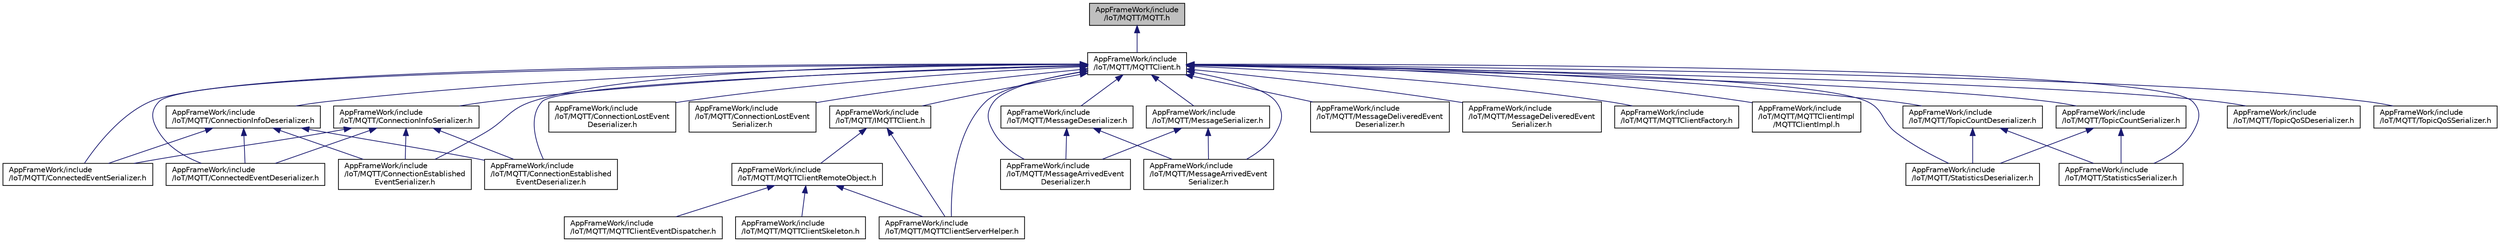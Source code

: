 digraph "AppFrameWork/include/IoT/MQTT/MQTT.h"
{
 // LATEX_PDF_SIZE
  edge [fontname="Helvetica",fontsize="10",labelfontname="Helvetica",labelfontsize="10"];
  node [fontname="Helvetica",fontsize="10",shape=record];
  Node1 [label="AppFrameWork/include\l/IoT/MQTT/MQTT.h",height=0.2,width=0.4,color="black", fillcolor="grey75", style="filled", fontcolor="black",tooltip=" "];
  Node1 -> Node2 [dir="back",color="midnightblue",fontsize="10",style="solid",fontname="Helvetica"];
  Node2 [label="AppFrameWork/include\l/IoT/MQTT/MQTTClient.h",height=0.2,width=0.4,color="black", fillcolor="white", style="filled",URL="$MQTTClient_8h.html",tooltip=" "];
  Node2 -> Node3 [dir="back",color="midnightblue",fontsize="10",style="solid",fontname="Helvetica"];
  Node3 [label="AppFrameWork/include\l/IoT/MQTT/ConnectedEventDeserializer.h",height=0.2,width=0.4,color="black", fillcolor="white", style="filled",URL="$ConnectedEventDeserializer_8h.html",tooltip=" "];
  Node2 -> Node4 [dir="back",color="midnightblue",fontsize="10",style="solid",fontname="Helvetica"];
  Node4 [label="AppFrameWork/include\l/IoT/MQTT/ConnectedEventSerializer.h",height=0.2,width=0.4,color="black", fillcolor="white", style="filled",URL="$ConnectedEventSerializer_8h.html",tooltip=" "];
  Node2 -> Node5 [dir="back",color="midnightblue",fontsize="10",style="solid",fontname="Helvetica"];
  Node5 [label="AppFrameWork/include\l/IoT/MQTT/ConnectionEstablished\lEventDeserializer.h",height=0.2,width=0.4,color="black", fillcolor="white", style="filled",URL="$ConnectionEstablishedEventDeserializer_8h.html",tooltip=" "];
  Node2 -> Node6 [dir="back",color="midnightblue",fontsize="10",style="solid",fontname="Helvetica"];
  Node6 [label="AppFrameWork/include\l/IoT/MQTT/ConnectionEstablished\lEventSerializer.h",height=0.2,width=0.4,color="black", fillcolor="white", style="filled",URL="$ConnectionEstablishedEventSerializer_8h.html",tooltip=" "];
  Node2 -> Node7 [dir="back",color="midnightblue",fontsize="10",style="solid",fontname="Helvetica"];
  Node7 [label="AppFrameWork/include\l/IoT/MQTT/ConnectionInfoDeserializer.h",height=0.2,width=0.4,color="black", fillcolor="white", style="filled",URL="$ConnectionInfoDeserializer_8h.html",tooltip=" "];
  Node7 -> Node3 [dir="back",color="midnightblue",fontsize="10",style="solid",fontname="Helvetica"];
  Node7 -> Node4 [dir="back",color="midnightblue",fontsize="10",style="solid",fontname="Helvetica"];
  Node7 -> Node5 [dir="back",color="midnightblue",fontsize="10",style="solid",fontname="Helvetica"];
  Node7 -> Node6 [dir="back",color="midnightblue",fontsize="10",style="solid",fontname="Helvetica"];
  Node2 -> Node8 [dir="back",color="midnightblue",fontsize="10",style="solid",fontname="Helvetica"];
  Node8 [label="AppFrameWork/include\l/IoT/MQTT/ConnectionInfoSerializer.h",height=0.2,width=0.4,color="black", fillcolor="white", style="filled",URL="$ConnectionInfoSerializer_8h.html",tooltip=" "];
  Node8 -> Node3 [dir="back",color="midnightblue",fontsize="10",style="solid",fontname="Helvetica"];
  Node8 -> Node4 [dir="back",color="midnightblue",fontsize="10",style="solid",fontname="Helvetica"];
  Node8 -> Node5 [dir="back",color="midnightblue",fontsize="10",style="solid",fontname="Helvetica"];
  Node8 -> Node6 [dir="back",color="midnightblue",fontsize="10",style="solid",fontname="Helvetica"];
  Node2 -> Node9 [dir="back",color="midnightblue",fontsize="10",style="solid",fontname="Helvetica"];
  Node9 [label="AppFrameWork/include\l/IoT/MQTT/ConnectionLostEvent\lDeserializer.h",height=0.2,width=0.4,color="black", fillcolor="white", style="filled",URL="$ConnectionLostEventDeserializer_8h.html",tooltip=" "];
  Node2 -> Node10 [dir="back",color="midnightblue",fontsize="10",style="solid",fontname="Helvetica"];
  Node10 [label="AppFrameWork/include\l/IoT/MQTT/ConnectionLostEvent\lSerializer.h",height=0.2,width=0.4,color="black", fillcolor="white", style="filled",URL="$ConnectionLostEventSerializer_8h.html",tooltip=" "];
  Node2 -> Node11 [dir="back",color="midnightblue",fontsize="10",style="solid",fontname="Helvetica"];
  Node11 [label="AppFrameWork/include\l/IoT/MQTT/IMQTTClient.h",height=0.2,width=0.4,color="black", fillcolor="white", style="filled",URL="$IMQTTClient_8h.html",tooltip=" "];
  Node11 -> Node12 [dir="back",color="midnightblue",fontsize="10",style="solid",fontname="Helvetica"];
  Node12 [label="AppFrameWork/include\l/IoT/MQTT/MQTTClientRemoteObject.h",height=0.2,width=0.4,color="black", fillcolor="white", style="filled",URL="$MQTTClientRemoteObject_8h.html",tooltip=" "];
  Node12 -> Node13 [dir="back",color="midnightblue",fontsize="10",style="solid",fontname="Helvetica"];
  Node13 [label="AppFrameWork/include\l/IoT/MQTT/MQTTClientEventDispatcher.h",height=0.2,width=0.4,color="black", fillcolor="white", style="filled",URL="$MQTTClientEventDispatcher_8h.html",tooltip=" "];
  Node12 -> Node14 [dir="back",color="midnightblue",fontsize="10",style="solid",fontname="Helvetica"];
  Node14 [label="AppFrameWork/include\l/IoT/MQTT/MQTTClientServerHelper.h",height=0.2,width=0.4,color="black", fillcolor="white", style="filled",URL="$MQTTClientServerHelper_8h.html",tooltip=" "];
  Node12 -> Node15 [dir="back",color="midnightblue",fontsize="10",style="solid",fontname="Helvetica"];
  Node15 [label="AppFrameWork/include\l/IoT/MQTT/MQTTClientSkeleton.h",height=0.2,width=0.4,color="black", fillcolor="white", style="filled",URL="$MQTTClientSkeleton_8h.html",tooltip=" "];
  Node11 -> Node14 [dir="back",color="midnightblue",fontsize="10",style="solid",fontname="Helvetica"];
  Node2 -> Node16 [dir="back",color="midnightblue",fontsize="10",style="solid",fontname="Helvetica"];
  Node16 [label="AppFrameWork/include\l/IoT/MQTT/MessageArrivedEvent\lDeserializer.h",height=0.2,width=0.4,color="black", fillcolor="white", style="filled",URL="$MessageArrivedEventDeserializer_8h.html",tooltip=" "];
  Node2 -> Node17 [dir="back",color="midnightblue",fontsize="10",style="solid",fontname="Helvetica"];
  Node17 [label="AppFrameWork/include\l/IoT/MQTT/MessageArrivedEvent\lSerializer.h",height=0.2,width=0.4,color="black", fillcolor="white", style="filled",URL="$MessageArrivedEventSerializer_8h.html",tooltip=" "];
  Node2 -> Node18 [dir="back",color="midnightblue",fontsize="10",style="solid",fontname="Helvetica"];
  Node18 [label="AppFrameWork/include\l/IoT/MQTT/MessageDeliveredEvent\lDeserializer.h",height=0.2,width=0.4,color="black", fillcolor="white", style="filled",URL="$MessageDeliveredEventDeserializer_8h.html",tooltip=" "];
  Node2 -> Node19 [dir="back",color="midnightblue",fontsize="10",style="solid",fontname="Helvetica"];
  Node19 [label="AppFrameWork/include\l/IoT/MQTT/MessageDeliveredEvent\lSerializer.h",height=0.2,width=0.4,color="black", fillcolor="white", style="filled",URL="$MessageDeliveredEventSerializer_8h.html",tooltip=" "];
  Node2 -> Node20 [dir="back",color="midnightblue",fontsize="10",style="solid",fontname="Helvetica"];
  Node20 [label="AppFrameWork/include\l/IoT/MQTT/MessageDeserializer.h",height=0.2,width=0.4,color="black", fillcolor="white", style="filled",URL="$MessageDeserializer_8h.html",tooltip=" "];
  Node20 -> Node16 [dir="back",color="midnightblue",fontsize="10",style="solid",fontname="Helvetica"];
  Node20 -> Node17 [dir="back",color="midnightblue",fontsize="10",style="solid",fontname="Helvetica"];
  Node2 -> Node21 [dir="back",color="midnightblue",fontsize="10",style="solid",fontname="Helvetica"];
  Node21 [label="AppFrameWork/include\l/IoT/MQTT/MessageSerializer.h",height=0.2,width=0.4,color="black", fillcolor="white", style="filled",URL="$MessageSerializer_8h.html",tooltip=" "];
  Node21 -> Node16 [dir="back",color="midnightblue",fontsize="10",style="solid",fontname="Helvetica"];
  Node21 -> Node17 [dir="back",color="midnightblue",fontsize="10",style="solid",fontname="Helvetica"];
  Node2 -> Node22 [dir="back",color="midnightblue",fontsize="10",style="solid",fontname="Helvetica"];
  Node22 [label="AppFrameWork/include\l/IoT/MQTT/MQTTClientFactory.h",height=0.2,width=0.4,color="black", fillcolor="white", style="filled",URL="$MQTTClientFactory_8h.html",tooltip=" "];
  Node2 -> Node23 [dir="back",color="midnightblue",fontsize="10",style="solid",fontname="Helvetica"];
  Node23 [label="AppFrameWork/include\l/IoT/MQTT/MQTTClientImpl\l/MQTTClientImpl.h",height=0.2,width=0.4,color="black", fillcolor="white", style="filled",URL="$MQTTClientImpl_8h.html",tooltip=" "];
  Node2 -> Node14 [dir="back",color="midnightblue",fontsize="10",style="solid",fontname="Helvetica"];
  Node2 -> Node24 [dir="back",color="midnightblue",fontsize="10",style="solid",fontname="Helvetica"];
  Node24 [label="AppFrameWork/include\l/IoT/MQTT/StatisticsDeserializer.h",height=0.2,width=0.4,color="black", fillcolor="white", style="filled",URL="$StatisticsDeserializer_8h.html",tooltip=" "];
  Node2 -> Node25 [dir="back",color="midnightblue",fontsize="10",style="solid",fontname="Helvetica"];
  Node25 [label="AppFrameWork/include\l/IoT/MQTT/StatisticsSerializer.h",height=0.2,width=0.4,color="black", fillcolor="white", style="filled",URL="$StatisticsSerializer_8h.html",tooltip=" "];
  Node2 -> Node26 [dir="back",color="midnightblue",fontsize="10",style="solid",fontname="Helvetica"];
  Node26 [label="AppFrameWork/include\l/IoT/MQTT/TopicCountDeserializer.h",height=0.2,width=0.4,color="black", fillcolor="white", style="filled",URL="$TopicCountDeserializer_8h.html",tooltip=" "];
  Node26 -> Node24 [dir="back",color="midnightblue",fontsize="10",style="solid",fontname="Helvetica"];
  Node26 -> Node25 [dir="back",color="midnightblue",fontsize="10",style="solid",fontname="Helvetica"];
  Node2 -> Node27 [dir="back",color="midnightblue",fontsize="10",style="solid",fontname="Helvetica"];
  Node27 [label="AppFrameWork/include\l/IoT/MQTT/TopicCountSerializer.h",height=0.2,width=0.4,color="black", fillcolor="white", style="filled",URL="$TopicCountSerializer_8h.html",tooltip=" "];
  Node27 -> Node24 [dir="back",color="midnightblue",fontsize="10",style="solid",fontname="Helvetica"];
  Node27 -> Node25 [dir="back",color="midnightblue",fontsize="10",style="solid",fontname="Helvetica"];
  Node2 -> Node28 [dir="back",color="midnightblue",fontsize="10",style="solid",fontname="Helvetica"];
  Node28 [label="AppFrameWork/include\l/IoT/MQTT/TopicQoSDeserializer.h",height=0.2,width=0.4,color="black", fillcolor="white", style="filled",URL="$TopicQoSDeserializer_8h.html",tooltip=" "];
  Node2 -> Node29 [dir="back",color="midnightblue",fontsize="10",style="solid",fontname="Helvetica"];
  Node29 [label="AppFrameWork/include\l/IoT/MQTT/TopicQoSSerializer.h",height=0.2,width=0.4,color="black", fillcolor="white", style="filled",URL="$TopicQoSSerializer_8h.html",tooltip=" "];
}
